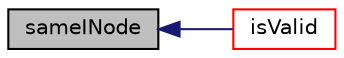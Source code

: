 digraph "sameINode"
{
  bgcolor="transparent";
  edge [fontname="Helvetica",fontsize="10",labelfontname="Helvetica",labelfontsize="10"];
  node [fontname="Helvetica",fontsize="10",shape=record];
  rankdir="LR";
  Node1 [label="sameINode",height=0.2,width=0.4,color="black", fillcolor="grey75", style="filled", fontcolor="black"];
  Node1 -> Node2 [dir="back",color="midnightblue",fontsize="10",style="solid",fontname="Helvetica"];
  Node2 [label="isValid",height=0.2,width=0.4,color="red",URL="$a00791.html#aac1b70a2ed67ead038c4d3f5ac4d8a81",tooltip="Did constructor fail. "];
}

